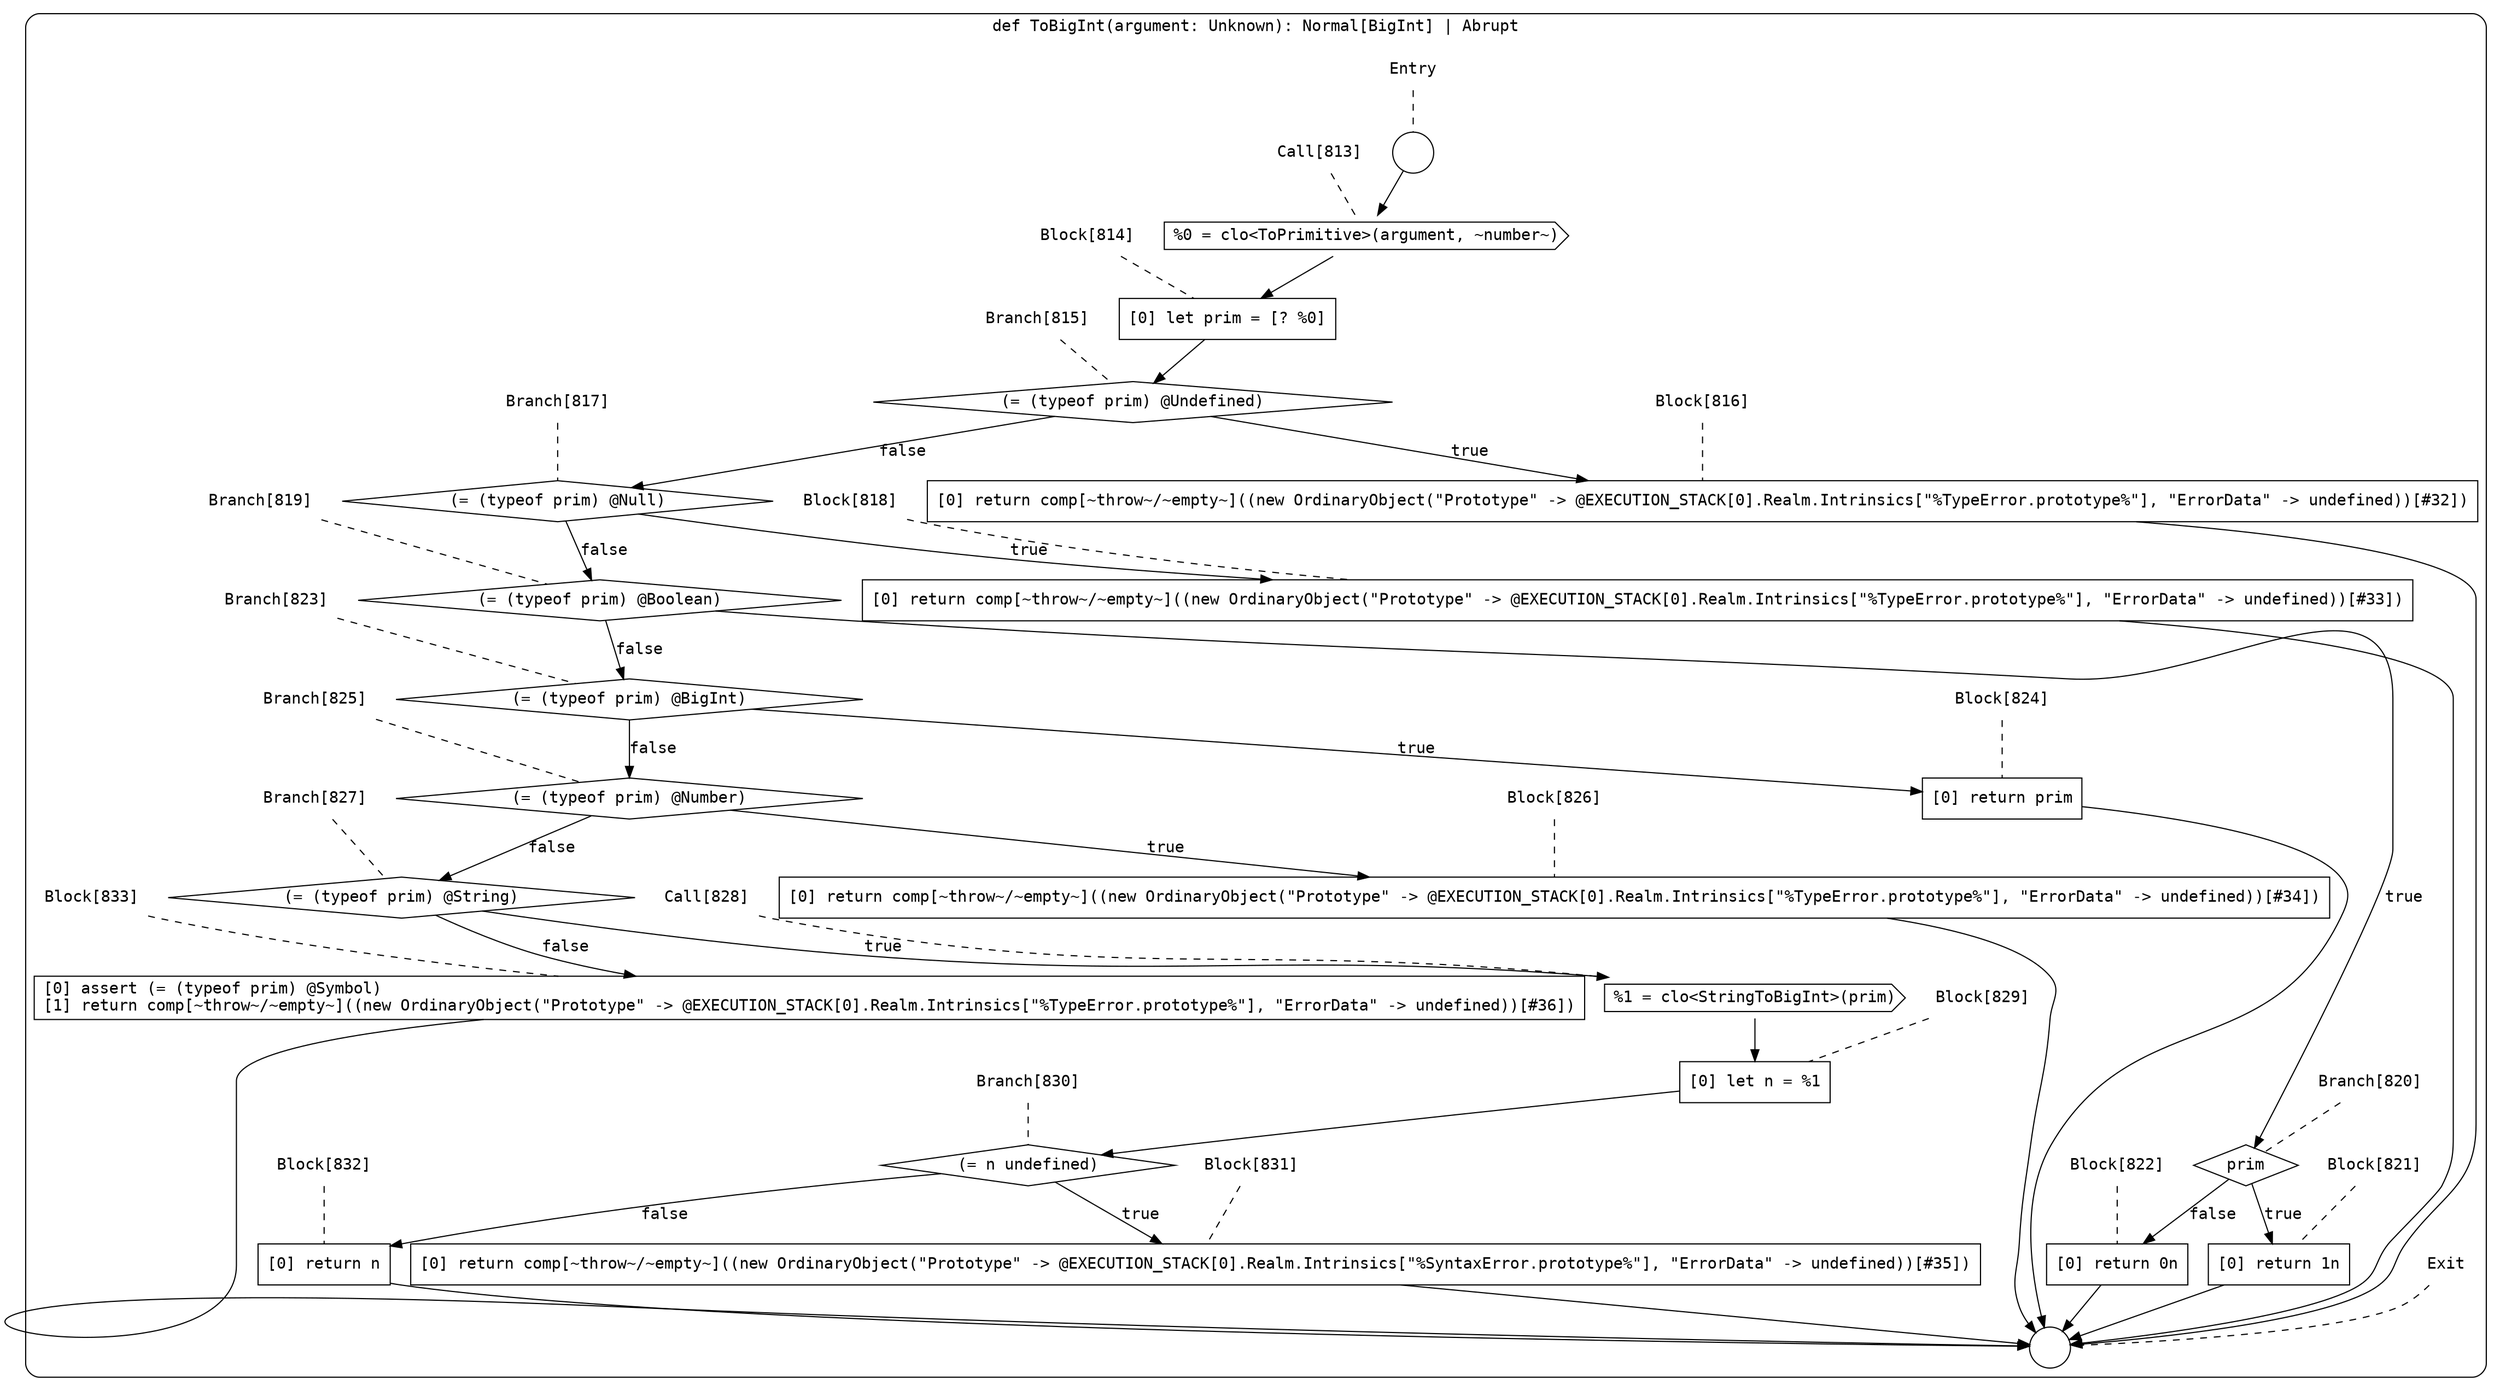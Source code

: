digraph {
  graph [fontname = "Consolas"]
  node [fontname = "Consolas"]
  edge [fontname = "Consolas"]
  subgraph cluster106 {
    label = "def ToBigInt(argument: Unknown): Normal[BigInt] | Abrupt"
    style = rounded
    cluster106_entry_name [shape=none, label=<<font color="black">Entry</font>>]
    cluster106_entry_name -> cluster106_entry [arrowhead=none, color="black", style=dashed]
    cluster106_entry [shape=circle label=" " color="black" fillcolor="white" style=filled]
    cluster106_entry -> node813 [color="black"]
    cluster106_exit_name [shape=none, label=<<font color="black">Exit</font>>]
    cluster106_exit_name -> cluster106_exit [arrowhead=none, color="black", style=dashed]
    cluster106_exit [shape=circle label=" " color="black" fillcolor="white" style=filled]
    node813_name [shape=none, label=<<font color="black">Call[813]</font>>]
    node813_name -> node813 [arrowhead=none, color="black", style=dashed]
    node813 [shape=cds, label=<<font color="black">%0 = clo&lt;ToPrimitive&gt;(argument, ~number~)</font>> color="black" fillcolor="white", style=filled]
    node813 -> node814 [color="black"]
    node814_name [shape=none, label=<<font color="black">Block[814]</font>>]
    node814_name -> node814 [arrowhead=none, color="black", style=dashed]
    node814 [shape=box, label=<<font color="black">[0] let prim = [? %0]<BR ALIGN="LEFT"/></font>> color="black" fillcolor="white", style=filled]
    node814 -> node815 [color="black"]
    node815_name [shape=none, label=<<font color="black">Branch[815]</font>>]
    node815_name -> node815 [arrowhead=none, color="black", style=dashed]
    node815 [shape=diamond, label=<<font color="black">(= (typeof prim) @Undefined)</font>> color="black" fillcolor="white", style=filled]
    node815 -> node816 [label=<<font color="black">true</font>> color="black"]
    node815 -> node817 [label=<<font color="black">false</font>> color="black"]
    node816_name [shape=none, label=<<font color="black">Block[816]</font>>]
    node816_name -> node816 [arrowhead=none, color="black", style=dashed]
    node816 [shape=box, label=<<font color="black">[0] return comp[~throw~/~empty~]((new OrdinaryObject(&quot;Prototype&quot; -&gt; @EXECUTION_STACK[0].Realm.Intrinsics[&quot;%TypeError.prototype%&quot;], &quot;ErrorData&quot; -&gt; undefined))[#32])<BR ALIGN="LEFT"/></font>> color="black" fillcolor="white", style=filled]
    node816 -> cluster106_exit [color="black"]
    node817_name [shape=none, label=<<font color="black">Branch[817]</font>>]
    node817_name -> node817 [arrowhead=none, color="black", style=dashed]
    node817 [shape=diamond, label=<<font color="black">(= (typeof prim) @Null)</font>> color="black" fillcolor="white", style=filled]
    node817 -> node818 [label=<<font color="black">true</font>> color="black"]
    node817 -> node819 [label=<<font color="black">false</font>> color="black"]
    node818_name [shape=none, label=<<font color="black">Block[818]</font>>]
    node818_name -> node818 [arrowhead=none, color="black", style=dashed]
    node818 [shape=box, label=<<font color="black">[0] return comp[~throw~/~empty~]((new OrdinaryObject(&quot;Prototype&quot; -&gt; @EXECUTION_STACK[0].Realm.Intrinsics[&quot;%TypeError.prototype%&quot;], &quot;ErrorData&quot; -&gt; undefined))[#33])<BR ALIGN="LEFT"/></font>> color="black" fillcolor="white", style=filled]
    node818 -> cluster106_exit [color="black"]
    node819_name [shape=none, label=<<font color="black">Branch[819]</font>>]
    node819_name -> node819 [arrowhead=none, color="black", style=dashed]
    node819 [shape=diamond, label=<<font color="black">(= (typeof prim) @Boolean)</font>> color="black" fillcolor="white", style=filled]
    node819 -> node820 [label=<<font color="black">true</font>> color="black"]
    node819 -> node823 [label=<<font color="black">false</font>> color="black"]
    node820_name [shape=none, label=<<font color="black">Branch[820]</font>>]
    node820_name -> node820 [arrowhead=none, color="black", style=dashed]
    node820 [shape=diamond, label=<<font color="black">prim</font>> color="black" fillcolor="white", style=filled]
    node820 -> node821 [label=<<font color="black">true</font>> color="black"]
    node820 -> node822 [label=<<font color="black">false</font>> color="black"]
    node823_name [shape=none, label=<<font color="black">Branch[823]</font>>]
    node823_name -> node823 [arrowhead=none, color="black", style=dashed]
    node823 [shape=diamond, label=<<font color="black">(= (typeof prim) @BigInt)</font>> color="black" fillcolor="white", style=filled]
    node823 -> node824 [label=<<font color="black">true</font>> color="black"]
    node823 -> node825 [label=<<font color="black">false</font>> color="black"]
    node821_name [shape=none, label=<<font color="black">Block[821]</font>>]
    node821_name -> node821 [arrowhead=none, color="black", style=dashed]
    node821 [shape=box, label=<<font color="black">[0] return 1n<BR ALIGN="LEFT"/></font>> color="black" fillcolor="white", style=filled]
    node821 -> cluster106_exit [color="black"]
    node822_name [shape=none, label=<<font color="black">Block[822]</font>>]
    node822_name -> node822 [arrowhead=none, color="black", style=dashed]
    node822 [shape=box, label=<<font color="black">[0] return 0n<BR ALIGN="LEFT"/></font>> color="black" fillcolor="white", style=filled]
    node822 -> cluster106_exit [color="black"]
    node824_name [shape=none, label=<<font color="black">Block[824]</font>>]
    node824_name -> node824 [arrowhead=none, color="black", style=dashed]
    node824 [shape=box, label=<<font color="black">[0] return prim<BR ALIGN="LEFT"/></font>> color="black" fillcolor="white", style=filled]
    node824 -> cluster106_exit [color="black"]
    node825_name [shape=none, label=<<font color="black">Branch[825]</font>>]
    node825_name -> node825 [arrowhead=none, color="black", style=dashed]
    node825 [shape=diamond, label=<<font color="black">(= (typeof prim) @Number)</font>> color="black" fillcolor="white", style=filled]
    node825 -> node826 [label=<<font color="black">true</font>> color="black"]
    node825 -> node827 [label=<<font color="black">false</font>> color="black"]
    node826_name [shape=none, label=<<font color="black">Block[826]</font>>]
    node826_name -> node826 [arrowhead=none, color="black", style=dashed]
    node826 [shape=box, label=<<font color="black">[0] return comp[~throw~/~empty~]((new OrdinaryObject(&quot;Prototype&quot; -&gt; @EXECUTION_STACK[0].Realm.Intrinsics[&quot;%TypeError.prototype%&quot;], &quot;ErrorData&quot; -&gt; undefined))[#34])<BR ALIGN="LEFT"/></font>> color="black" fillcolor="white", style=filled]
    node826 -> cluster106_exit [color="black"]
    node827_name [shape=none, label=<<font color="black">Branch[827]</font>>]
    node827_name -> node827 [arrowhead=none, color="black", style=dashed]
    node827 [shape=diamond, label=<<font color="black">(= (typeof prim) @String)</font>> color="black" fillcolor="white", style=filled]
    node827 -> node828 [label=<<font color="black">true</font>> color="black"]
    node827 -> node833 [label=<<font color="black">false</font>> color="black"]
    node828_name [shape=none, label=<<font color="black">Call[828]</font>>]
    node828_name -> node828 [arrowhead=none, color="black", style=dashed]
    node828 [shape=cds, label=<<font color="black">%1 = clo&lt;StringToBigInt&gt;(prim)</font>> color="black" fillcolor="white", style=filled]
    node828 -> node829 [color="black"]
    node833_name [shape=none, label=<<font color="black">Block[833]</font>>]
    node833_name -> node833 [arrowhead=none, color="black", style=dashed]
    node833 [shape=box, label=<<font color="black">[0] assert (= (typeof prim) @Symbol)<BR ALIGN="LEFT"/>[1] return comp[~throw~/~empty~]((new OrdinaryObject(&quot;Prototype&quot; -&gt; @EXECUTION_STACK[0].Realm.Intrinsics[&quot;%TypeError.prototype%&quot;], &quot;ErrorData&quot; -&gt; undefined))[#36])<BR ALIGN="LEFT"/></font>> color="black" fillcolor="white", style=filled]
    node833 -> cluster106_exit [color="black"]
    node829_name [shape=none, label=<<font color="black">Block[829]</font>>]
    node829_name -> node829 [arrowhead=none, color="black", style=dashed]
    node829 [shape=box, label=<<font color="black">[0] let n = %1<BR ALIGN="LEFT"/></font>> color="black" fillcolor="white", style=filled]
    node829 -> node830 [color="black"]
    node830_name [shape=none, label=<<font color="black">Branch[830]</font>>]
    node830_name -> node830 [arrowhead=none, color="black", style=dashed]
    node830 [shape=diamond, label=<<font color="black">(= n undefined)</font>> color="black" fillcolor="white", style=filled]
    node830 -> node831 [label=<<font color="black">true</font>> color="black"]
    node830 -> node832 [label=<<font color="black">false</font>> color="black"]
    node831_name [shape=none, label=<<font color="black">Block[831]</font>>]
    node831_name -> node831 [arrowhead=none, color="black", style=dashed]
    node831 [shape=box, label=<<font color="black">[0] return comp[~throw~/~empty~]((new OrdinaryObject(&quot;Prototype&quot; -&gt; @EXECUTION_STACK[0].Realm.Intrinsics[&quot;%SyntaxError.prototype%&quot;], &quot;ErrorData&quot; -&gt; undefined))[#35])<BR ALIGN="LEFT"/></font>> color="black" fillcolor="white", style=filled]
    node831 -> cluster106_exit [color="black"]
    node832_name [shape=none, label=<<font color="black">Block[832]</font>>]
    node832_name -> node832 [arrowhead=none, color="black", style=dashed]
    node832 [shape=box, label=<<font color="black">[0] return n<BR ALIGN="LEFT"/></font>> color="black" fillcolor="white", style=filled]
    node832 -> cluster106_exit [color="black"]
  }
}